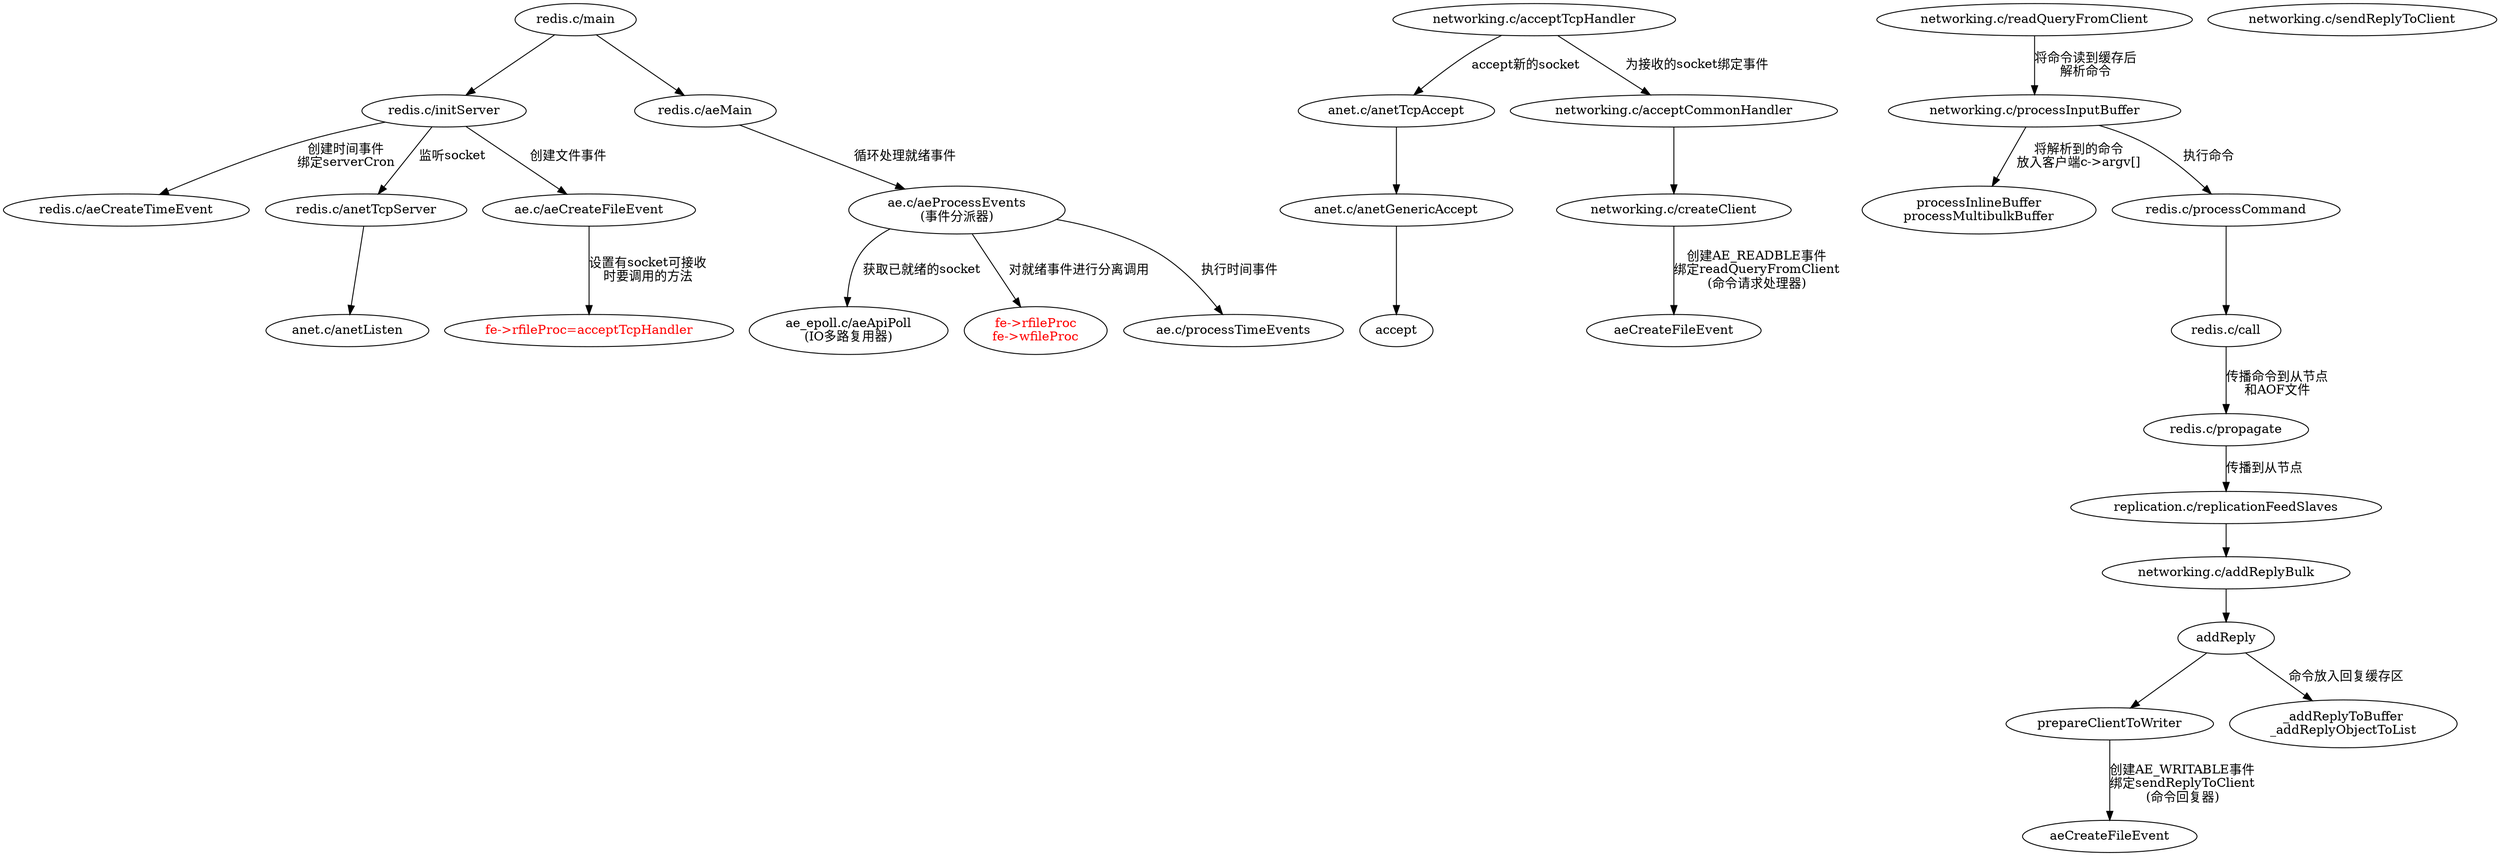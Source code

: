 digraph redis{

	redis[label="redis.c/main"];
	//初始化服务器
    initServer[label="redis.c/initServer"];
	aeCreateTimeEvent[label="redis.c/aeCreateTimeEvent"];
	anetTcpServer[label="redis.c/anetTcpServer"];
	anetListen[label="anet.c/anetListen"]; 
    initAcceptHandler[label="fe-\>rfileProc=acceptTcpHandler",fontcolor="red"];
	
    //关联时间事件
 	redis->initServer;  
	initServer->aeCreateTimeEvent[label="创建时间事件\n绑定serverCron"]; 

	 //监听socket
	initServer->anetTcpServer[label="监听socket"];
	anetTcpServer->anetListen; 
	aeCreateFileEvent[label="ae.c/aeCreateFileEvent"];	
	initServer->aeCreateFileEvent[label="创建文件事件"];		
	aeCreateFileEvent->initAcceptHandler[label="设置有socket可接收\n时要调用的方法"];
	
	//循环处理事件
	aeMain[label="redis.c/aeMain"];
	aeProcessEvents[label="ae.c/aeProcessEvents\n(事件分派器)"];
	redis->aeMain;
	aeMain->aeProcessEvents[label="循环处理就绪事件"];

	aeApiPoll[label="ae_epoll.c/aeApiPoll\n(IO多路复用器)"];
	fileProc[label="fe-\>rfileProc\nfe-\>wfileProc",fontcolor="red"];	
	processTimeEvents[label="ae.c/processTimeEvents"];
    aeProcessEvents->aeApiPoll[label="获取已就绪的socket"];
    aeProcessEvents->fileProc[label="对就绪事件进行分离调用"]; 	
	aeProcessEvents->processTimeEvents[label="执行时间事件"];	

	//接收客户端
	acceptTcpHandler[label="networking.c/acceptTcpHandler"];
	anetTcpAccept[label="anet.c/anetTcpAccept"];
	anetGenericAccept[label="anet.c/anetGenericAccept"];	
 	acceptTcpHandler->anetTcpAccept[label="accept新的socket"];
	anetTcpAccept->anetGenericAccept->accept;
	
	//接收完客户端后，为该socket绑定事件
	acceptCommonHandler[label="networking.c/acceptCommonHandler"];
	createClient[label="networking.c/createClient"];
	aeCreateFileEvent_1[label="aeCreateFileEvent"];
	acceptTcpHandler->acceptCommonHandler[label="为接收的socket绑定事件"];
	acceptCommonHandler->createClient;
	createClient->aeCreateFileEvent_1[label="创建AE_READBLE事件\n绑定readQueryFromClient\n(命令请求处理器)"];

	//命令请求处理器
	readQueryFromClient[label="networking.c/readQueryFromClient"]
	processInputBuffer[label="networking.c/processInputBuffer"];
	readQueryFromClient->processInputBuffer[label="将命令读到缓存后\n解析命令"];
	processInputBuffer->"processInlineBuffer\nprocessMultibulkBuffer"[label="将解析到的命令\n放入客户端c-\>argv\[\]"];
	
	//执行命令
	processCommand[label="redis.c/processCommand"];
	call[label="redis.c/call"];
	propagate[label="redis.c/propagate"];
	replicationFeedSlaves[label="replication.c/replicationFeedSlaves"];
	addReplyBulk[label="networking.c/addReplyBulk"];
	prepareClientToWriter[label="prepareClientToWriter"];
	aeCreateFileEvent_2[label="aeCreateFileEvent"];

	processInputBuffer->processCommand[label="执行命令"];
	processCommand->call[];
	call->propagate[label="传播命令到从节点\n和AOF文件"];		
	propagate->replicationFeedSlaves[label="传播到从节点"];
	replicationFeedSlaves->addReplyBulk;
	//addReplyBulk->addReplyLen;
	addReplyBulk->addReply;
	addReply->prepareClientToWriter;
    addReply->"_addReplyToBuffer\n_addReplyObjectToList"[label="命令放入回复缓存区"];
	prepareClientToWriter->aeCreateFileEvent_2[label="创建AE_WRITABLE事件\n绑定sendReplyToClient\n(命令回复器)"];

    
 	//命令回复器
	sendReplyToClient[label="networking.c/sendReplyToClient"];

}




